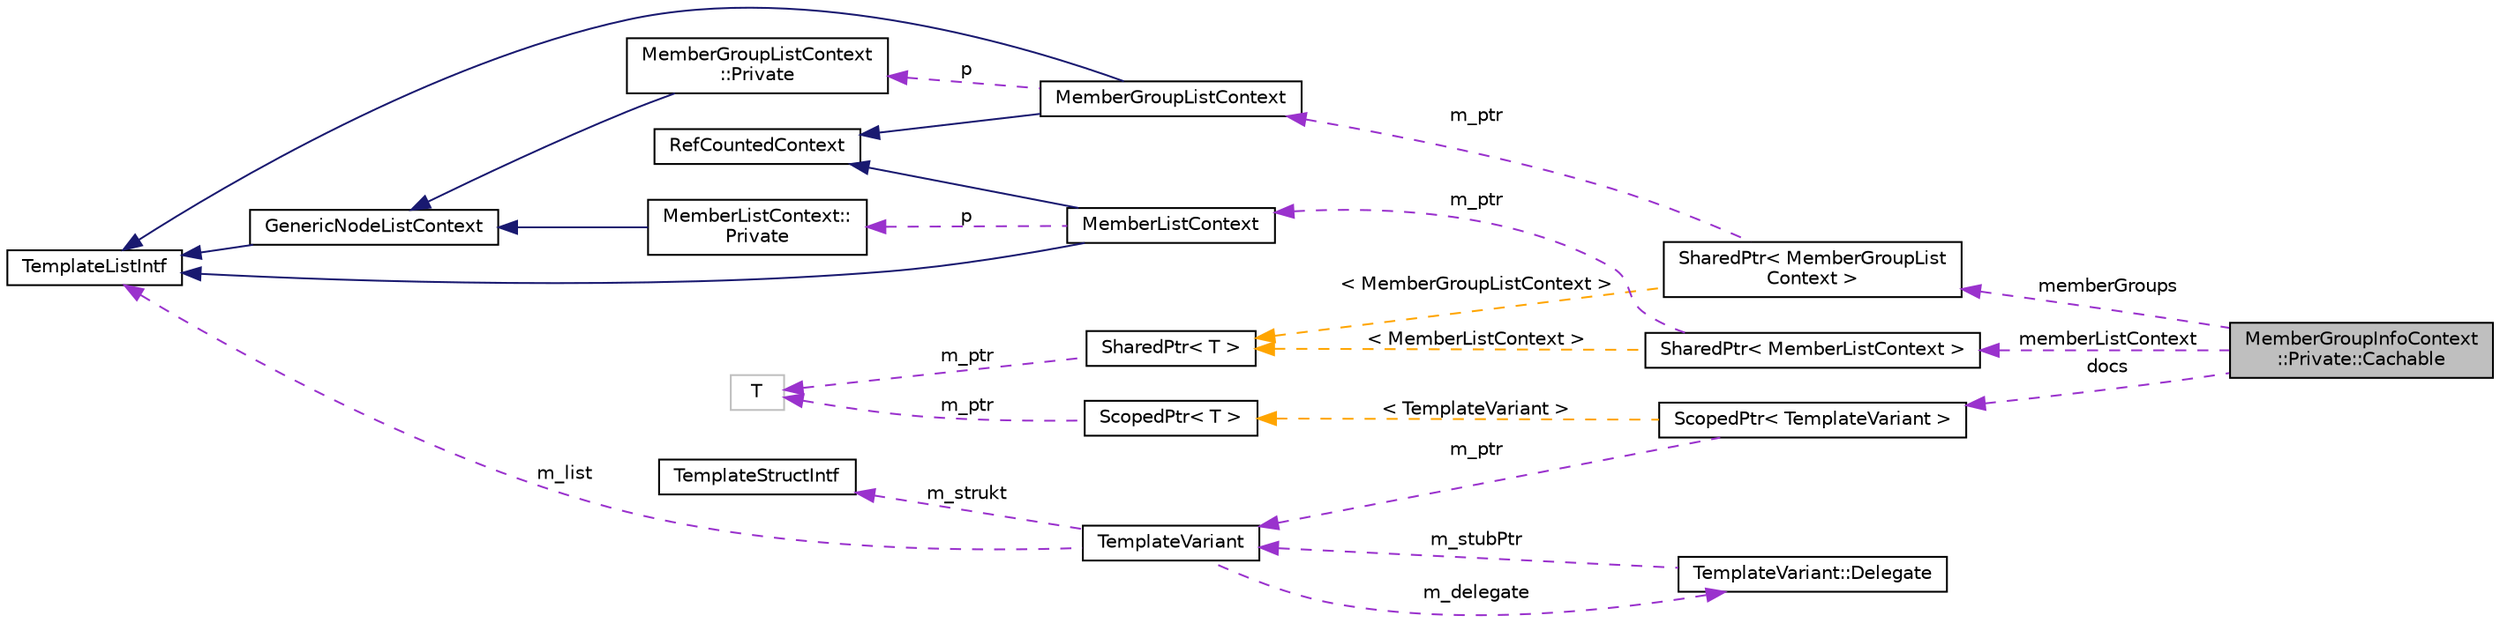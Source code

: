 digraph "MemberGroupInfoContext::Private::Cachable"
{
 // INTERACTIVE_SVG=YES
  edge [fontname="Helvetica",fontsize="10",labelfontname="Helvetica",labelfontsize="10"];
  node [fontname="Helvetica",fontsize="10",shape=record];
  rankdir="LR";
  Node1 [label="MemberGroupInfoContext\l::Private::Cachable",height=0.2,width=0.4,color="black", fillcolor="grey75", style="filled", fontcolor="black"];
  Node2 -> Node1 [dir="back",color="darkorchid3",fontsize="10",style="dashed",label=" memberGroups" ,fontname="Helvetica"];
  Node2 [label="SharedPtr\< MemberGroupList\lContext \>",height=0.2,width=0.4,color="black", fillcolor="white", style="filled",URL="$df/d12/class_shared_ptr.html"];
  Node3 -> Node2 [dir="back",color="darkorchid3",fontsize="10",style="dashed",label=" m_ptr" ,fontname="Helvetica"];
  Node3 [label="MemberGroupListContext",height=0.2,width=0.4,color="black", fillcolor="white", style="filled",URL="$d4/d1c/class_member_group_list_context.html"];
  Node4 -> Node3 [dir="back",color="midnightblue",fontsize="10",style="solid",fontname="Helvetica"];
  Node4 [label="RefCountedContext",height=0.2,width=0.4,color="black", fillcolor="white", style="filled",URL="$d8/d96/class_ref_counted_context.html",tooltip="Helper class to support reference counting. "];
  Node5 -> Node3 [dir="back",color="midnightblue",fontsize="10",style="solid",fontname="Helvetica"];
  Node5 [label="TemplateListIntf",height=0.2,width=0.4,color="black", fillcolor="white", style="filled",URL="$d6/d88/class_template_list_intf.html",tooltip="Abstract read-only interface for a context value of type list. "];
  Node6 -> Node3 [dir="back",color="darkorchid3",fontsize="10",style="dashed",label=" p" ,fontname="Helvetica"];
  Node6 [label="MemberGroupListContext\l::Private",height=0.2,width=0.4,color="black", fillcolor="white", style="filled",URL="$d3/d09/class_member_group_list_context_1_1_private.html"];
  Node7 -> Node6 [dir="back",color="midnightblue",fontsize="10",style="solid",fontname="Helvetica"];
  Node7 [label="GenericNodeListContext",height=0.2,width=0.4,color="black", fillcolor="white", style="filled",URL="$d6/dcb/class_generic_node_list_context.html",tooltip="standard template list implementation "];
  Node5 -> Node7 [dir="back",color="midnightblue",fontsize="10",style="solid",fontname="Helvetica"];
  Node8 -> Node2 [dir="back",color="orange",fontsize="10",style="dashed",label=" \< MemberGroupListContext \>" ,fontname="Helvetica"];
  Node8 [label="SharedPtr\< T \>",height=0.2,width=0.4,color="black", fillcolor="white", style="filled",URL="$df/d12/class_shared_ptr.html",tooltip="Reference counting smart pointer. "];
  Node9 -> Node8 [dir="back",color="darkorchid3",fontsize="10",style="dashed",label=" m_ptr" ,fontname="Helvetica"];
  Node9 [label="T",height=0.2,width=0.4,color="grey75", fillcolor="white", style="filled"];
  Node10 -> Node1 [dir="back",color="darkorchid3",fontsize="10",style="dashed",label=" docs" ,fontname="Helvetica"];
  Node10 [label="ScopedPtr\< TemplateVariant \>",height=0.2,width=0.4,color="black", fillcolor="white", style="filled",URL="$dd/d9b/class_scoped_ptr.html"];
  Node11 -> Node10 [dir="back",color="darkorchid3",fontsize="10",style="dashed",label=" m_ptr" ,fontname="Helvetica"];
  Node11 [label="TemplateVariant",height=0.2,width=0.4,color="black", fillcolor="white", style="filled",URL="$d1/dba/class_template_variant.html",tooltip="Variant type which can hold one value of a fixed set of types. "];
  Node5 -> Node11 [dir="back",color="darkorchid3",fontsize="10",style="dashed",label=" m_list" ,fontname="Helvetica"];
  Node12 -> Node11 [dir="back",color="darkorchid3",fontsize="10",style="dashed",label=" m_strukt" ,fontname="Helvetica"];
  Node12 [label="TemplateStructIntf",height=0.2,width=0.4,color="black", fillcolor="white", style="filled",URL="$d9/de8/class_template_struct_intf.html",tooltip="Abstract interface for a context value of type struct. "];
  Node13 -> Node11 [dir="back",color="darkorchid3",fontsize="10",style="dashed",label=" m_delegate" ,fontname="Helvetica"];
  Node13 [label="TemplateVariant::Delegate",height=0.2,width=0.4,color="black", fillcolor="white", style="filled",URL="$d7/d1d/class_template_variant_1_1_delegate.html",tooltip="Helper class to create a delegate that can store a function/method call. "];
  Node11 -> Node13 [dir="back",color="darkorchid3",fontsize="10",style="dashed",label=" m_stubPtr" ,fontname="Helvetica"];
  Node14 -> Node10 [dir="back",color="orange",fontsize="10",style="dashed",label=" \< TemplateVariant \>" ,fontname="Helvetica"];
  Node14 [label="ScopedPtr\< T \>",height=0.2,width=0.4,color="black", fillcolor="white", style="filled",URL="$dd/d9b/class_scoped_ptr.html",tooltip="Scoped smart pointer. "];
  Node9 -> Node14 [dir="back",color="darkorchid3",fontsize="10",style="dashed",label=" m_ptr" ,fontname="Helvetica"];
  Node15 -> Node1 [dir="back",color="darkorchid3",fontsize="10",style="dashed",label=" memberListContext" ,fontname="Helvetica"];
  Node15 [label="SharedPtr\< MemberListContext \>",height=0.2,width=0.4,color="black", fillcolor="white", style="filled",URL="$df/d12/class_shared_ptr.html"];
  Node16 -> Node15 [dir="back",color="darkorchid3",fontsize="10",style="dashed",label=" m_ptr" ,fontname="Helvetica"];
  Node16 [label="MemberListContext",height=0.2,width=0.4,color="black", fillcolor="white", style="filled",URL="$df/dda/class_member_list_context.html"];
  Node4 -> Node16 [dir="back",color="midnightblue",fontsize="10",style="solid",fontname="Helvetica"];
  Node5 -> Node16 [dir="back",color="midnightblue",fontsize="10",style="solid",fontname="Helvetica"];
  Node17 -> Node16 [dir="back",color="darkorchid3",fontsize="10",style="dashed",label=" p" ,fontname="Helvetica"];
  Node17 [label="MemberListContext::\lPrivate",height=0.2,width=0.4,color="black", fillcolor="white", style="filled",URL="$df/db1/class_member_list_context_1_1_private.html"];
  Node7 -> Node17 [dir="back",color="midnightblue",fontsize="10",style="solid",fontname="Helvetica"];
  Node8 -> Node15 [dir="back",color="orange",fontsize="10",style="dashed",label=" \< MemberListContext \>" ,fontname="Helvetica"];
}
